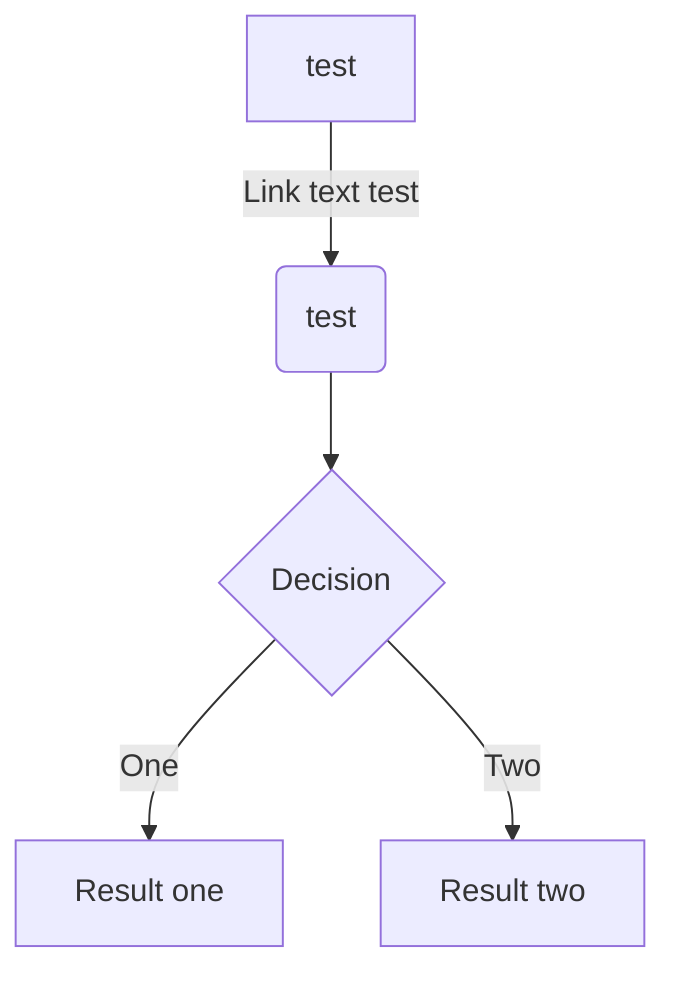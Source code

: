 graph TB
    A[test] -->|Link text test| B(test)
    B --> C{Decision}
    C -->|One| D[Result one]
    C -->|Two| E[Result two]